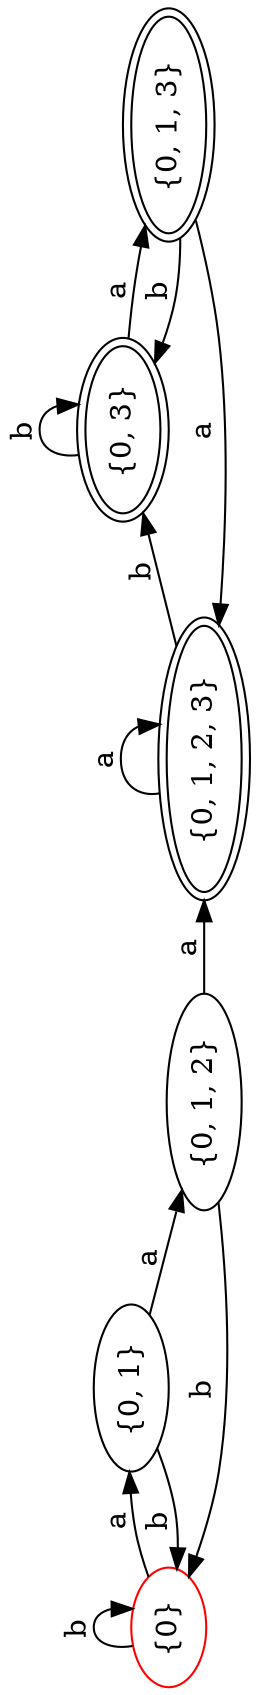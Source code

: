 digraph a { 
 graph [rotate = 90];
 rankdir=LR
0[ label ="{0}", color=red ];
0 -> 0 [ label = "b" ];
0 -> 1 [ label = "a" ];
1[ label ="{0, 1}",];
1 -> 0 [ label = "b" ];
1 -> 2 [ label = "a" ];
2[ label ="{0, 1, 2}",];
2 -> 0 [ label = "b" ];
2 -> 3 [ label = "a" ];
3[ label ="{0, 1, 2, 3}",peripheries=2 ];
3 -> 4 [ label = "b" ];
3 -> 3 [ label = "a" ];
4[ label ="{0, 3}",peripheries=2 ];
4 -> 4 [ label = "b" ];
4 -> 5 [ label = "a" ];
5[ label ="{0, 1, 3}",peripheries=2 ];
5 -> 4 [ label = "b" ];
5 -> 3 [ label = "a" ];
}
